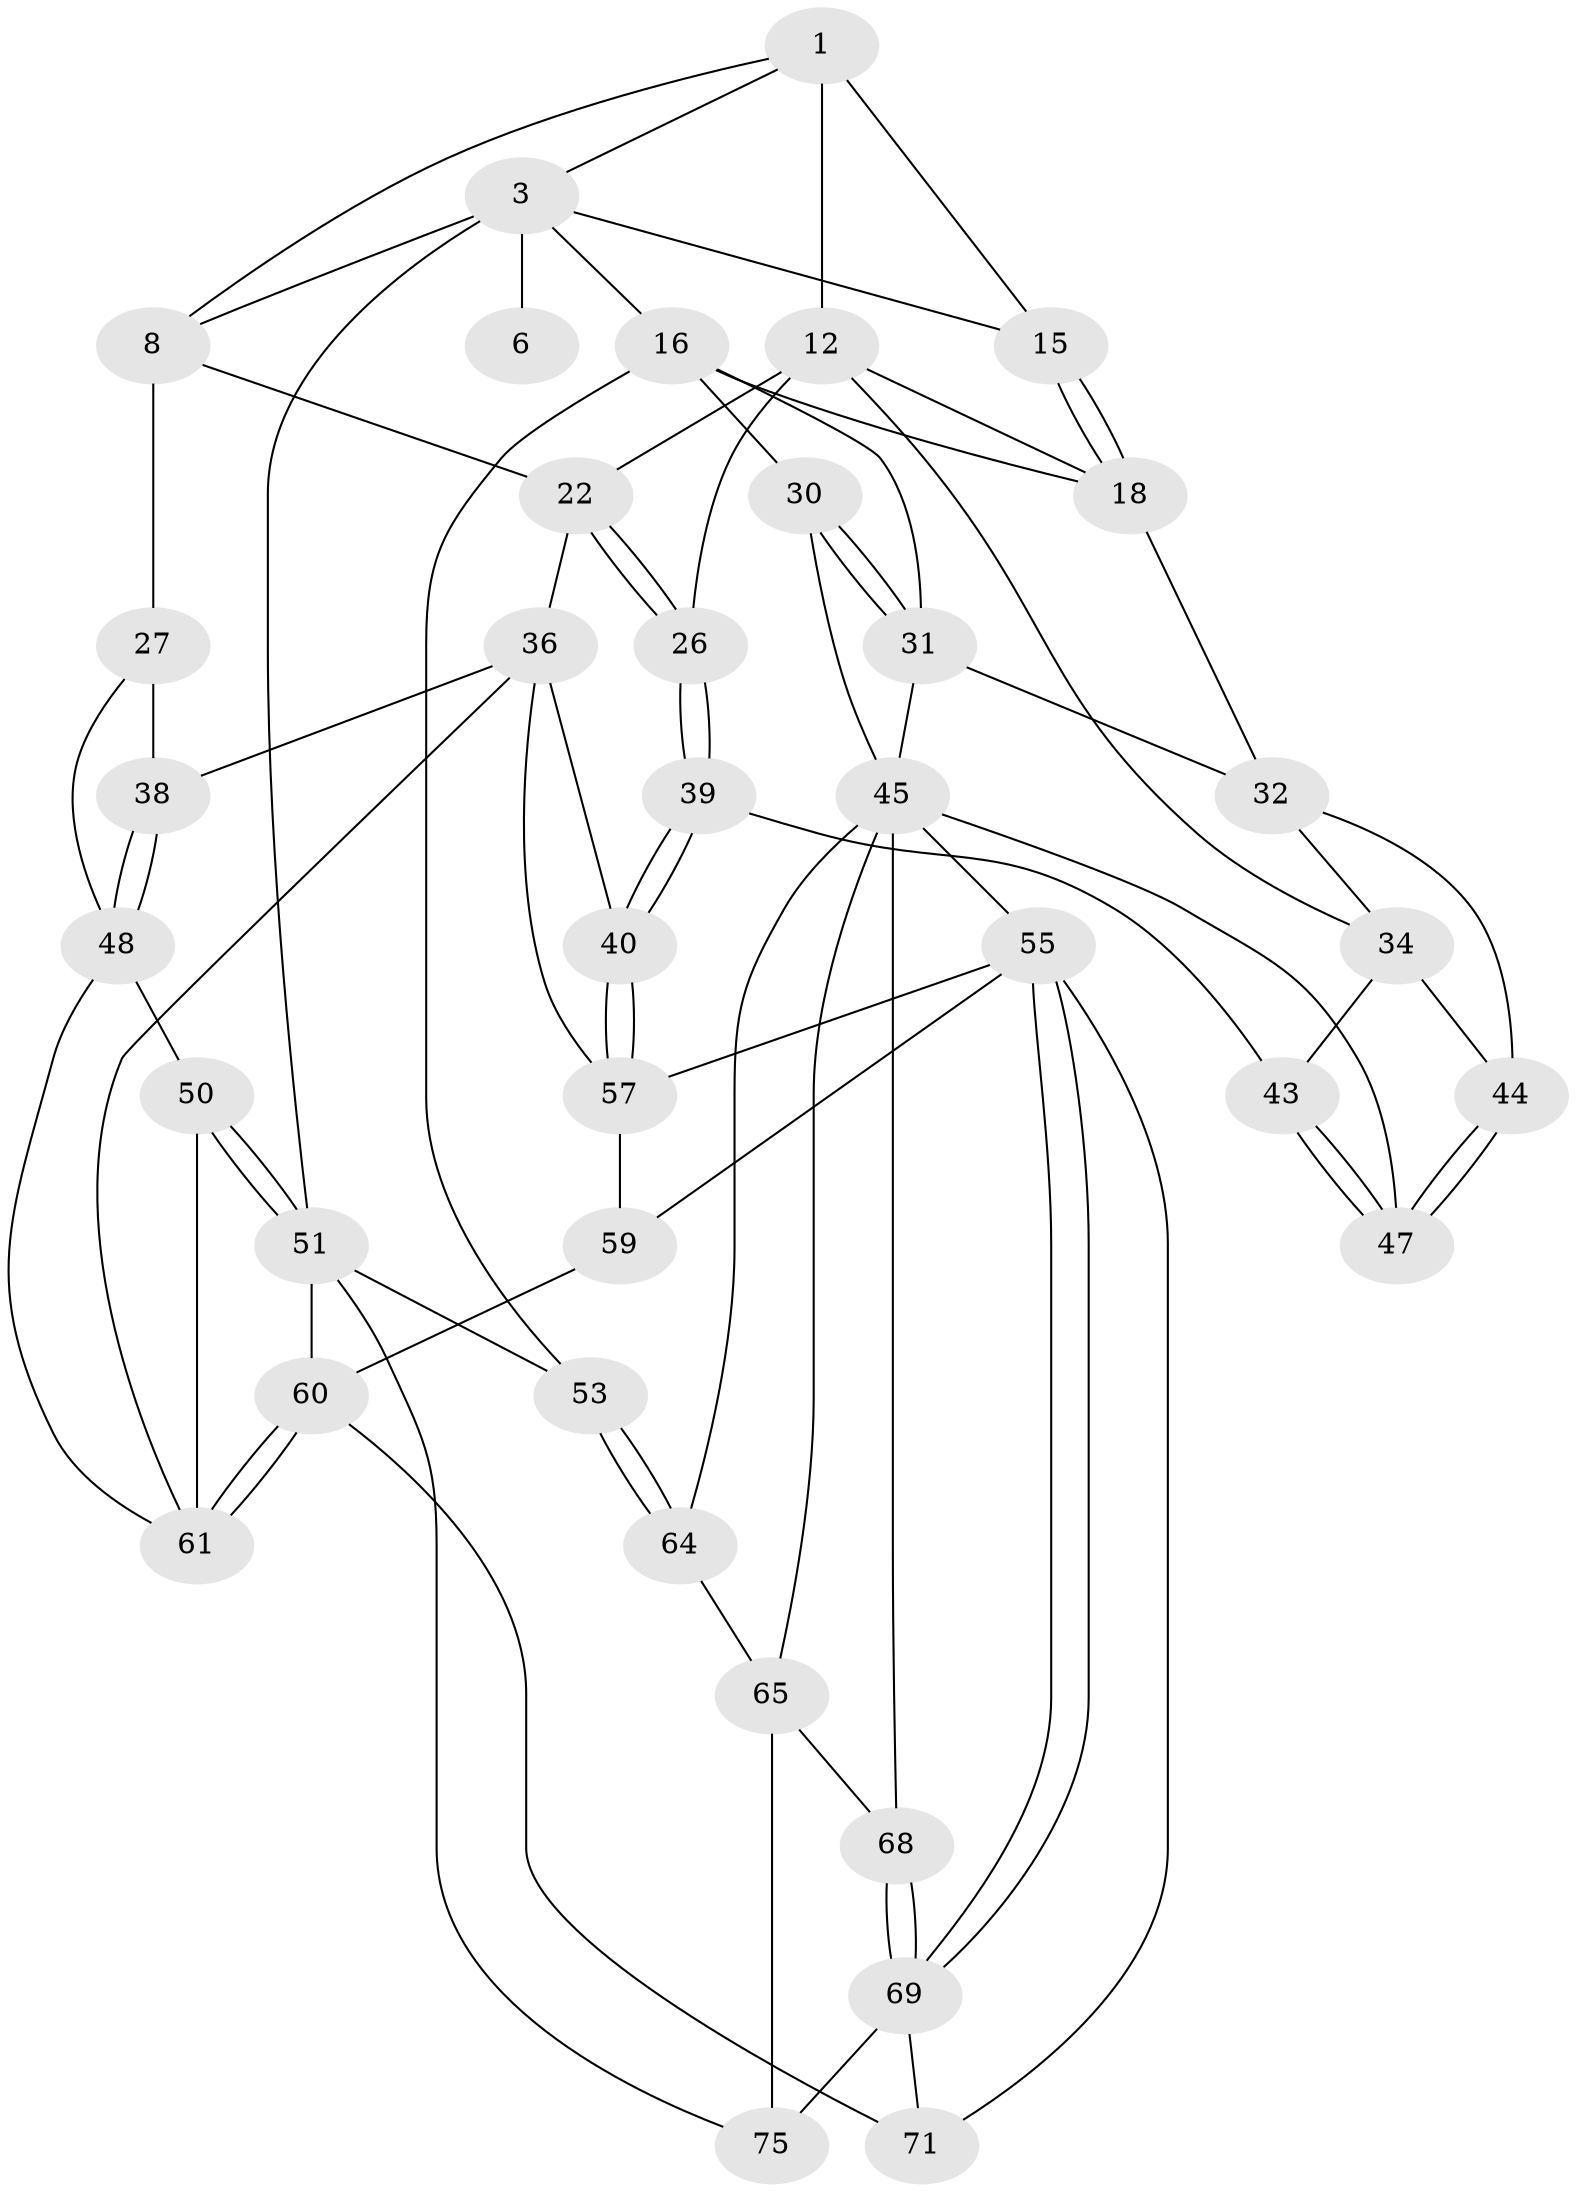 // original degree distribution, {3: 0.02631578947368421, 4: 0.23684210526315788, 5: 0.5263157894736842, 6: 0.21052631578947367}
// Generated by graph-tools (version 1.1) at 2025/16/03/09/25 04:16:58]
// undirected, 38 vertices, 85 edges
graph export_dot {
graph [start="1"]
  node [color=gray90,style=filled];
  1 [pos="+0.5738866948563992+0",super="+2+7"];
  3 [pos="+0.8014630867291845+0.05622460628724965",super="+14+4"];
  6 [pos="+0.5720642502420807+0"];
  8 [pos="+0.2627907240242052+0.20423390363404575",super="+9+24"];
  12 [pos="+0.5743729195376737+0.304142549130975",super="+13+19"];
  15 [pos="+0.7390098824136876+0.22908968716361847"];
  16 [pos="+1+0.23568060540251648",super="+20+17"];
  18 [pos="+0.7548959982896255+0.3573037613454317",super="+21"];
  22 [pos="+0.4338654926195442+0.39920321246212287",super="+23"];
  26 [pos="+0.48732879740126156+0.47457328577463254"];
  27 [pos="+0+0.2748641277964425",super="+28"];
  30 [pos="+0.9241502017387319+0.6046421432037902"];
  31 [pos="+0.9208978336996373+0.6017102230120189",super="+35"];
  32 [pos="+0.7529185674840185+0.48316142230085113",super="+33"];
  34 [pos="+0.6209046459354061+0.44040751320483246",super="+42"];
  36 [pos="+0.3202295808122647+0.5547846778898188",super="+41+37"];
  38 [pos="+0.15470759583412982+0.553657822811662"];
  39 [pos="+0.4727120545862147+0.5515879057339955"];
  40 [pos="+0.39154968373652976+0.5814120122697317"];
  43 [pos="+0.5214129089144123+0.5776058158562598"];
  44 [pos="+0.6203736455673031+0.6547757258395704"];
  45 [pos="+0.6329651390252943+0.7020569138804128",super="+63+46"];
  47 [pos="+0.6169198416068497+0.6716194510406999"];
  48 [pos="+0.03424400597229089+0.6351660679042981",super="+49"];
  50 [pos="+0+1"];
  51 [pos="+0+1",super="+52"];
  53 [pos="+1+1"];
  55 [pos="+0.5588925499590073+0.7704934774074125",super="+56"];
  57 [pos="+0.44939300317824044+0.740705237963134",super="+58"];
  59 [pos="+0.27791183241770717+0.7965910463859944"];
  60 [pos="+0.2521120217116276+0.8025295779962153",super="+72"];
  61 [pos="+0.24591491944336197+0.8003914355052164",super="+62"];
  64 [pos="+0.8629017954357449+0.7830133246814011"];
  65 [pos="+0.7589739558413827+0.8595396673607747",super="+73"];
  68 [pos="+0.6504576555445973+0.908920500438039"];
  69 [pos="+0.5640570732217328+0.9746949380318926",super="+70"];
  71 [pos="+0.42402278447716435+1"];
  75 [pos="+0.9219458833646692+1",super="+76"];
  1 -- 3;
  1 -- 12 [weight=2];
  1 -- 15;
  1 -- 8;
  3 -- 16 [weight=2];
  3 -- 15;
  3 -- 51 [weight=2];
  3 -- 6 [weight=2];
  3 -- 8;
  8 -- 27 [weight=2];
  8 -- 22;
  12 -- 22;
  12 -- 18;
  12 -- 26;
  12 -- 34;
  15 -- 18;
  15 -- 18;
  16 -- 31;
  16 -- 18;
  16 -- 53;
  16 -- 30;
  18 -- 32;
  22 -- 26;
  22 -- 26;
  22 -- 36;
  26 -- 39;
  26 -- 39;
  27 -- 48;
  27 -- 38;
  30 -- 31;
  30 -- 31;
  30 -- 45;
  31 -- 32;
  31 -- 45;
  32 -- 34;
  32 -- 44;
  34 -- 43;
  34 -- 44;
  36 -- 40;
  36 -- 57;
  36 -- 61;
  36 -- 38;
  38 -- 48;
  38 -- 48;
  39 -- 40;
  39 -- 40;
  39 -- 43;
  40 -- 57;
  40 -- 57;
  43 -- 47;
  43 -- 47;
  44 -- 47;
  44 -- 47;
  45 -- 64;
  45 -- 65;
  45 -- 68;
  45 -- 55;
  45 -- 47;
  48 -- 61;
  48 -- 50;
  50 -- 51;
  50 -- 51;
  50 -- 61;
  51 -- 75;
  51 -- 53;
  51 -- 60;
  53 -- 64;
  53 -- 64;
  55 -- 69;
  55 -- 69;
  55 -- 57;
  55 -- 59;
  55 -- 71;
  57 -- 59;
  59 -- 60;
  60 -- 61;
  60 -- 61;
  60 -- 71;
  64 -- 65;
  65 -- 75 [weight=2];
  65 -- 68;
  68 -- 69;
  68 -- 69;
  69 -- 71;
  69 -- 75;
}

